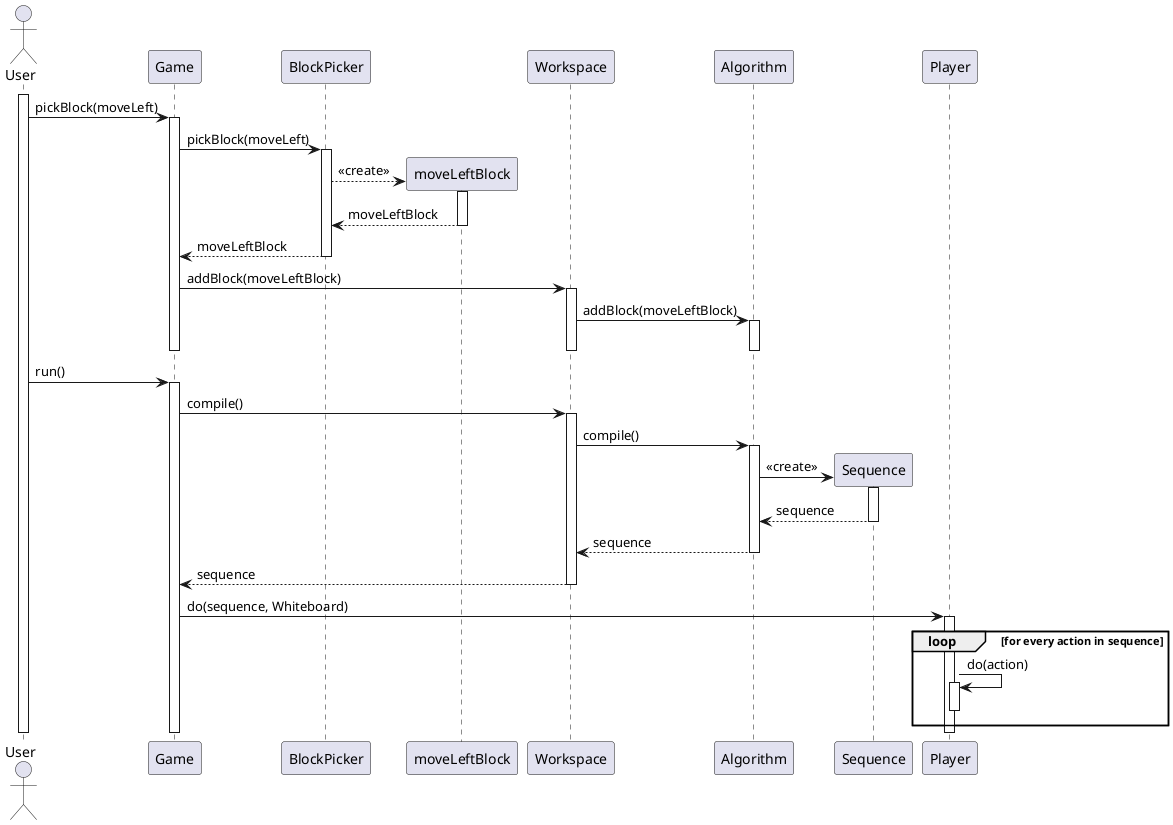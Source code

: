 @startuml move_left

actor User

activate User
User -> Game: pickBlock(moveLeft)
activate Game
Game -> BlockPicker: pickBlock(moveLeft)
activate BlockPicker
create moveLeftBlock
BlockPicker --> moveLeftBlock: <<create>>
activate moveLeftBlock
return moveLeftBlock
return moveLeftBlock

Game -> Workspace: addBlock(moveLeftBlock)
activate Workspace
Workspace -> Algorithm: addBlock(moveLeftBlock)
activate Algorithm
deactivate Algorithm
deactivate Workspace
deactivate Game


User -> Game: run()
activate Game
Game -> Workspace: compile()
activate Workspace
Workspace -> Algorithm: compile()
activate Algorithm
create Sequence
Algorithm -> Sequence: <<create>>
activate Sequence
return sequence
return sequence
return sequence

Game -> Player: do(sequence, Whiteboard)
activate Player
loop for every action in sequence
Player -> Player: do(action)
activate Player
deactivate Player
end
deactivate Player
deactivate Game
deactivate User








@enduml